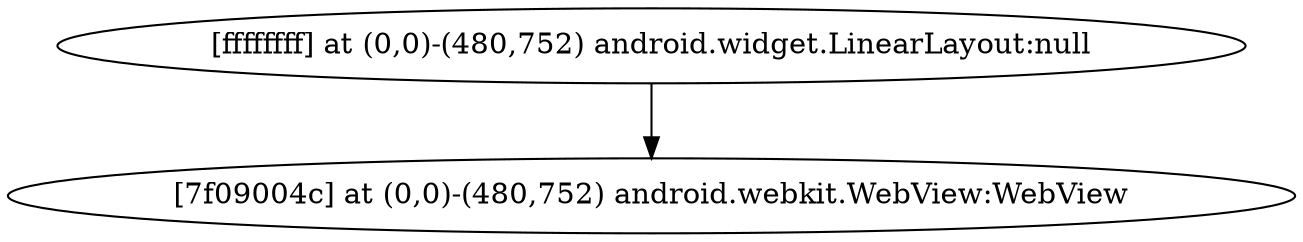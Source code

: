 strict digraph G {
  1 [ label="[ffffffff] at (0,0)-(480,752) android.widget.LinearLayout:null" ];
  2 [ label="[7f09004c] at (0,0)-(480,752) android.webkit.WebView:WebView" ];
  1 -> 2;
}
